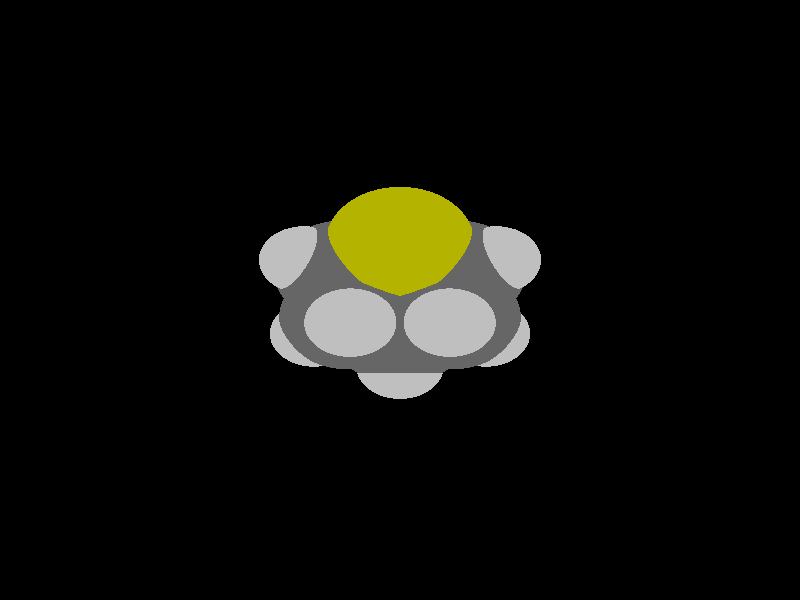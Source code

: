 global_settings {
	ambient_light rgb <0.200000002980232, 0.200000002980232, 0.200000002980232>
	max_trace_level 15
}

background { color rgb <0,0,0> }

camera {
	perspective
	location <-5.1033363311384, 5.77626931943741e-17, -26.5578417396022>
	angle 40
	up <-0.978292493287701, 0, 0.207228853147755>
	right <0, -1, 0> * 1
	direction <0.207228853147755, 0, 0.978292493287701> }

light_source {
	<-24.6161921986919, -22.0764714962508, -22.9935360183658>
	color rgb <1, 1, 1>
	fade_distance 55.1911779182144
	fade_power 0
	spotlight
	area_light <20, 0, 0>, <0, 0, 20>, 20, 20
	circular
	orient
	point_at <24.6161921986919, 22.0764714962508, 22.9935360183658>
}

light_source {
	<-16.0382888207929, 22.0764714962508, 17.5013002714556>
	color rgb <0.300000011920929, 0.300000011920929, 0.300000011920929> shadowless
	fade_distance 55.1911779182144
	fade_power 0
	parallel
	point_at <16.0382888207929, -22.0764714962508, -17.5013002714556>
}

#default {
	finish {ambient 0.5 diffuse 1 specular 0.2 roughness .01 metallic 1}
}

union {
cylinder {
	<-1.3848, 0, -0.1521>, 	<-0.823850109415958, -0.768244472088475, 0.111240693139899>, 0.075
	pigment { rgbt <0.699999988079071, 0.699999988079071, 0, 0> }
}
cylinder {
	<-0.823850109415958, -0.768244472088475, 0.111240693139899>, 	<-0.3519, -1.4146, 0.3328>, 0.075
	pigment { rgbt <0.400000005960464, 0.400000005960464, 0.400000005960464, 0> }
}
cylinder {
	<-0.3519, -1.4146, 0.3328>, 	<0.3406, -1.335, 0.0165>, 0.075
	pigment { rgbt <0.400000005960464, 0.400000005960464, 0.400000005960464, 0> }
}
cylinder {
	<0.3406, -1.335, 0.0165>, 	<1.0331, -1.2554, -0.2998>, 0.075
	pigment { rgbt <0.400000005960464, 0.400000005960464, 0.400000005960464, 0> }
}
cylinder {
	<1.0331, -1.2554, -0.2998>, 	<1.3722, -0.6277, -0.0295>, 0.075
	pigment { rgbt <0.400000005960464, 0.400000005960464, 0.400000005960464, 0> }
}
cylinder {
	<1.3722, -0.6277, -0.0295>, 	<1.7113, 0, 0.2408>, 0.075
	pigment { rgbt <0.400000005960464, 0.400000005960464, 0.400000005960464, 0> }
}
cylinder {
	<1.7113, 0, 0.2408>, 	<1.3722, 0.6277, -0.0295>, 0.075
	pigment { rgbt <0.400000005960464, 0.400000005960464, 0.400000005960464, 0> }
}
cylinder {
	<1.3722, 0.6277, -0.0295>, 	<1.0331, 1.2554, -0.2998>, 0.075
	pigment { rgbt <0.400000005960464, 0.400000005960464, 0.400000005960464, 0> }
}
cylinder {
	<1.0331, 1.2554, -0.2998>, 	<0.3406, 1.335, 0.0165>, 0.075
	pigment { rgbt <0.400000005960464, 0.400000005960464, 0.400000005960464, 0> }
}
cylinder {
	<0.3406, 1.335, 0.0165>, 	<-0.3519, 1.4146, 0.3328>, 0.075
	pigment { rgbt <0.400000005960464, 0.400000005960464, 0.400000005960464, 0> }
}
cylinder {
	<-1.3848, 0, -0.1521>, 	<-0.823850109415958, 0.768244472088475, 0.111240693139899>, 0.075
	pigment { rgbt <0.699999988079071, 0.699999988079071, 0, 0> }
}
cylinder {
	<-0.823850109415958, 0.768244472088475, 0.111240693139899>, 	<-0.3519, 1.4146, 0.3328>, 0.075
	pigment { rgbt <0.400000005960464, 0.400000005960464, 0.400000005960464, 0> }
}
cylinder {
	<-0.3519, -1.4146, 0.3328>, 	<-0.293688413405171, -1.43147646838253, 0.996546609755115>, 0.075
	pigment { rgbt <0.400000005960464, 0.400000005960464, 0.400000005960464, 0> }
}
cylinder {
	<-0.293688413405171, -1.43147646838253, 0.996546609755115>, 	<-0.2567, -1.4422, 1.4183>, 0.075
	pigment { rgbt <0.75, 0.75, 0.75, 0> }
}
cylinder {
	<-0.3519, -1.4146, 0.3328>, 	<-0.632011193139436, -1.9798363827507, 0.117626175800552>, 0.075
	pigment { rgbt <0.400000005960464, 0.400000005960464, 0.400000005960464, 0> }
}
cylinder {
	<-0.632011193139436, -1.9798363827507, 0.117626175800552>, 	<-0.81, -2.339, -0.0191>, 0.075
	pigment { rgbt <0.75, 0.75, 0.75, 0> }
}
cylinder {
	<1.0331, -1.2554, -0.2998>, 	<1.40566781205964, -1.78841717014999, -0.153842447499366>, 0.075
	pigment { rgbt <0.400000005960464, 0.400000005960464, 0.400000005960464, 0> }
}
cylinder {
	<1.40566781205964, -1.78841717014999, -0.153842447499366>, 	<1.6424, -2.1271, -0.0611>, 0.075
	pigment { rgbt <0.75, 0.75, 0.75, 0> }
}
cylinder {
	<1.0331, -1.2554, -0.2998>, 	<0.969812315228814, -1.2052590323552, -0.961355035303827>, 0.075
	pigment { rgbt <0.400000005960464, 0.400000005960464, 0.400000005960464, 0> }
}
cylinder {
	<0.969812315228814, -1.2052590323552, -0.961355035303827>, 	<0.9296, -1.1734, -1.3817>, 0.075
	pigment { rgbt <0.75, 0.75, 0.75, 0> }
}
cylinder {
	<1.7113, 0, 0.2408>, 	<1.67467274994946, 0, 0.906266381135288>, 0.075
	pigment { rgbt <0.400000005960464, 0.400000005960464, 0.400000005960464, 0> }
}
cylinder {
	<1.67467274994946, 0, 0.906266381135288>, 	<1.6514, 0, 1.3291>, 0.075
	pigment { rgbt <0.75, 0.75, 0.75, 0> }
}
cylinder {
	<1.7113, 0, 0.2408>, 	<2.35187243610187, 0, 0.0566873992838164>, 0.075
	pigment { rgbt <0.400000005960464, 0.400000005960464, 0.400000005960464, 0> }
}
cylinder {
	<2.35187243610187, 0, 0.0566873992838164>, 	<2.7589, 0, -0.0603>, 0.075
	pigment { rgbt <0.75, 0.75, 0.75, 0> }
}
cylinder {
	<1.0331, 1.2554, -0.2998>, 	<1.40566781205964, 1.78841717014999, -0.153842447499366>, 0.075
	pigment { rgbt <0.400000005960464, 0.400000005960464, 0.400000005960464, 0> }
}
cylinder {
	<1.40566781205964, 1.78841717014999, -0.153842447499366>, 	<1.6424, 2.1271, -0.0611>, 0.075
	pigment { rgbt <0.75, 0.75, 0.75, 0> }
}
cylinder {
	<1.0331, 1.2554, -0.2998>, 	<0.969812315228814, 1.2052590323552, -0.961355035303827>, 0.075
	pigment { rgbt <0.400000005960464, 0.400000005960464, 0.400000005960464, 0> }
}
cylinder {
	<0.969812315228814, 1.2052590323552, -0.961355035303827>, 	<0.9296, 1.1734, -1.3817>, 0.075
	pigment { rgbt <0.75, 0.75, 0.75, 0> }
}
cylinder {
	<-0.3519, 1.4146, 0.3328>, 	<-0.632011193139436, 1.9798363827507, 0.117626175800552>, 0.075
	pigment { rgbt <0.400000005960464, 0.400000005960464, 0.400000005960464, 0> }
}
cylinder {
	<-0.632011193139436, 1.9798363827507, 0.117626175800552>, 	<-0.81, 2.339, -0.0191>, 0.075
	pigment { rgbt <0.75, 0.75, 0.75, 0> }
}
cylinder {
	<-0.3519, 1.4146, 0.3328>, 	<-0.293688413405171, 1.43147646838253, 0.996546609755115>, 0.075
	pigment { rgbt <0.400000005960464, 0.400000005960464, 0.400000005960464, 0> }
}
cylinder {
	<-0.293688413405171, 1.43147646838253, 0.996546609755115>, 	<-0.2567, 1.4422, 1.4183>, 0.075
	pigment { rgbt <0.75, 0.75, 0.75, 0> }
}
sphere {
	<-1.3848, 0, -0.1521>, 0.567
	pigment { rgbt <0.699999988079071, 0.699999988079071, 0,0> }
}
sphere {
	<-0.3519, -1.4146, 0.3328>, 0.4104
	pigment { rgbt <0.400000005960464, 0.400000005960464, 0.400000005960464,0> }
}
sphere {
	<1.0331, -1.2554, -0.2998>, 0.4104
	pigment { rgbt <0.400000005960464, 0.400000005960464, 0.400000005960464,0> }
}
sphere {
	<1.7113, 0, 0.2408>, 0.4104
	pigment { rgbt <0.400000005960464, 0.400000005960464, 0.400000005960464,0> }
}
sphere {
	<1.0331, 1.2554, -0.2998>, 0.4104
	pigment { rgbt <0.400000005960464, 0.400000005960464, 0.400000005960464,0> }
}
sphere {
	<-0.3519, 1.4146, 0.3328>, 0.4104
	pigment { rgbt <0.400000005960464, 0.400000005960464, 0.400000005960464,0> }
}
sphere {
	<-0.2567, -1.4422, 1.4183>, 0.1674
	pigment { rgbt <0.75, 0.75, 0.75,0> }
}
sphere {
	<-0.81, -2.339, -0.0191>, 0.1674
	pigment { rgbt <0.75, 0.75, 0.75,0> }
}
sphere {
	<1.6424, -2.1271, -0.0611>, 0.1674
	pigment { rgbt <0.75, 0.75, 0.75,0> }
}
sphere {
	<0.9296, -1.1734, -1.3817>, 0.1674
	pigment { rgbt <0.75, 0.75, 0.75,0> }
}
sphere {
	<1.6514, 0, 1.3291>, 0.1674
	pigment { rgbt <0.75, 0.75, 0.75,0> }
}
sphere {
	<2.7589, 0, -0.0603>, 0.1674
	pigment { rgbt <0.75, 0.75, 0.75,0> }
}
sphere {
	<1.6424, 2.1271, -0.0611>, 0.1674
	pigment { rgbt <0.75, 0.75, 0.75,0> }
}
sphere {
	<0.9296, 1.1734, -1.3817>, 0.1674
	pigment { rgbt <0.75, 0.75, 0.75,0> }
}
sphere {
	<-0.81, 2.339, -0.0191>, 0.1674
	pigment { rgbt <0.75, 0.75, 0.75,0> }
}
sphere {
	<-0.2567, 1.4422, 1.4183>, 0.1674
	pigment { rgbt <0.75, 0.75, 0.75,0> }
}
}
merge {
}
union {
}
merge {
sphere {
	<-1.3848, 0, -0.1521>, 1.79982
	pigment { rgbt <0, 0, 0,0> }
}
sphere {
	<-0.3519, -1.4146, 0.3328>, 1.69983
	pigment { rgbt <0, 0, 0,0> }
}
sphere {
	<1.0331, -1.2554, -0.2998>, 1.69983
	pigment { rgbt <0, 0, 0,0> }
}
sphere {
	<1.7113, 0, 0.2408>, 1.69983
	pigment { rgbt <0, 0, 0,0> }
}
sphere {
	<1.0331, 1.2554, -0.2998>, 1.69983
	pigment { rgbt <0, 0, 0,0> }
}
sphere {
	<-0.3519, 1.4146, 0.3328>, 1.69983
	pigment { rgbt <0, 0, 0,0> }
}
sphere {
	<-0.2567, -1.4422, 1.4183>, 1.09989
	pigment { rgbt <0, 0, 0,0> }
}
sphere {
	<-0.81, -2.339, -0.0191>, 1.09989
	pigment { rgbt <0, 0, 0,0> }
}
sphere {
	<1.6424, -2.1271, -0.0611>, 1.09989
	pigment { rgbt <0, 0, 0,0> }
}
sphere {
	<0.9296, -1.1734, -1.3817>, 1.09989
	pigment { rgbt <0, 0, 0,0> }
}
sphere {
	<1.6514, 0, 1.3291>, 1.09989
	pigment { rgbt <0, 0, 0,0> }
}
sphere {
	<2.7589, 0, -0.0603>, 1.09989
	pigment { rgbt <0, 0, 0,0> }
}
sphere {
	<1.6424, 2.1271, -0.0611>, 1.09989
	pigment { rgbt <0, 0, 0,0> }
}
sphere {
	<0.9296, 1.1734, -1.3817>, 1.09989
	pigment { rgbt <0, 0, 0,0> }
}
sphere {
	<-0.81, 2.339, -0.0191>, 1.09989
	pigment { rgbt <0, 0, 0,0> }
}
sphere {
	<-0.2567, 1.4422, 1.4183>, 1.09989
	pigment { rgbt <0, 0, 0,0> }
}
sphere {
	<-1.3848, 0, -0.1521>, 1.8
	pigment { rgbt <0.699999988079071, 0.699999988079071, 0,0.350000023841858> }
}
sphere {
	<-0.3519, -1.4146, 0.3328>, 1.7
	pigment { rgbt <0.400000005960464, 0.400000005960464, 0.400000005960464,0.350000023841858> }
}
sphere {
	<1.0331, -1.2554, -0.2998>, 1.7
	pigment { rgbt <0.400000005960464, 0.400000005960464, 0.400000005960464,0.350000023841858> }
}
sphere {
	<1.7113, 0, 0.2408>, 1.7
	pigment { rgbt <0.400000005960464, 0.400000005960464, 0.400000005960464,0.350000023841858> }
}
sphere {
	<1.0331, 1.2554, -0.2998>, 1.7
	pigment { rgbt <0.400000005960464, 0.400000005960464, 0.400000005960464,0.350000023841858> }
}
sphere {
	<-0.3519, 1.4146, 0.3328>, 1.7
	pigment { rgbt <0.400000005960464, 0.400000005960464, 0.400000005960464,0.350000023841858> }
}
sphere {
	<-0.2567, -1.4422, 1.4183>, 1.1
	pigment { rgbt <0.75, 0.75, 0.75,0.350000023841858> }
}
sphere {
	<-0.81, -2.339, -0.0191>, 1.1
	pigment { rgbt <0.75, 0.75, 0.75,0.350000023841858> }
}
sphere {
	<1.6424, -2.1271, -0.0611>, 1.1
	pigment { rgbt <0.75, 0.75, 0.75,0.350000023841858> }
}
sphere {
	<0.9296, -1.1734, -1.3817>, 1.1
	pigment { rgbt <0.75, 0.75, 0.75,0.350000023841858> }
}
sphere {
	<1.6514, 0, 1.3291>, 1.1
	pigment { rgbt <0.75, 0.75, 0.75,0.350000023841858> }
}
sphere {
	<2.7589, 0, -0.0603>, 1.1
	pigment { rgbt <0.75, 0.75, 0.75,0.350000023841858> }
}
sphere {
	<1.6424, 2.1271, -0.0611>, 1.1
	pigment { rgbt <0.75, 0.75, 0.75,0.350000023841858> }
}
sphere {
	<0.9296, 1.1734, -1.3817>, 1.1
	pigment { rgbt <0.75, 0.75, 0.75,0.350000023841858> }
}
sphere {
	<-0.81, 2.339, -0.0191>, 1.1
	pigment { rgbt <0.75, 0.75, 0.75,0.350000023841858> }
}
sphere {
	<-0.2567, 1.4422, 1.4183>, 1.1
	pigment { rgbt <0.75, 0.75, 0.75,0.350000023841858> }
}
}
